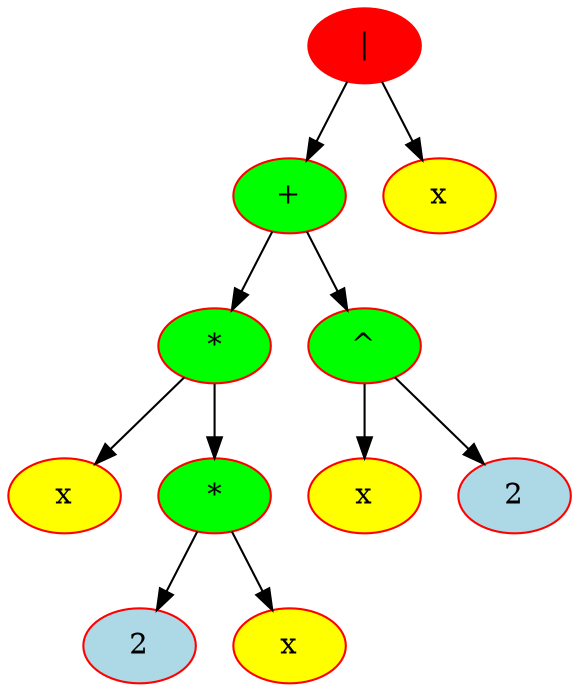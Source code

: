 digraph Dump{
node[color=red,fontsize=14, style=filled]
"0x561ec7f5eef0" [label= "|" fillcolor=red]
"0x561ec7f5eef0" -> "0x561ec7f54a30"
"0x561ec7f54a30" [label= "+" fillcolor=green]
"0x561ec7f54a30" -> "0x561ec7f5b7b0"
"0x561ec7f5b7b0" [label= "*" fillcolor=green]
"0x561ec7f5b7b0" -> "0x561ec7f54a60"
"0x561ec7f54a60" [label= "x" fillcolor=yellow]
"0x561ec7f5b7b0" -> "0x561ec7f5edd0"
"0x561ec7f5edd0" [label= "*" fillcolor=green]
"0x561ec7f5edd0" -> "0x561ec7f6ee70"
"0x561ec7f6ee70" [label= "2" fillcolor=lightblue]
"0x561ec7f5edd0" -> "0x561ec7f76cf0"
"0x561ec7f76cf0" [label= "x" fillcolor=yellow]
"0x561ec7f54a30" -> "0x561ec7f58190"
"0x561ec7f58190" [label= "^" fillcolor=green]
"0x561ec7f58190" -> "0x561ec7f54ae0"
"0x561ec7f54ae0" [label= "x" fillcolor=yellow]
"0x561ec7f58190" -> "0x561ec7f54b30"
"0x561ec7f54b30" [label= "2" fillcolor=lightblue]
"0x561ec7f5eef0" -> "0x561ec7f5ee00"
"0x561ec7f5ee00" [label= "x" fillcolor=yellow]
}
